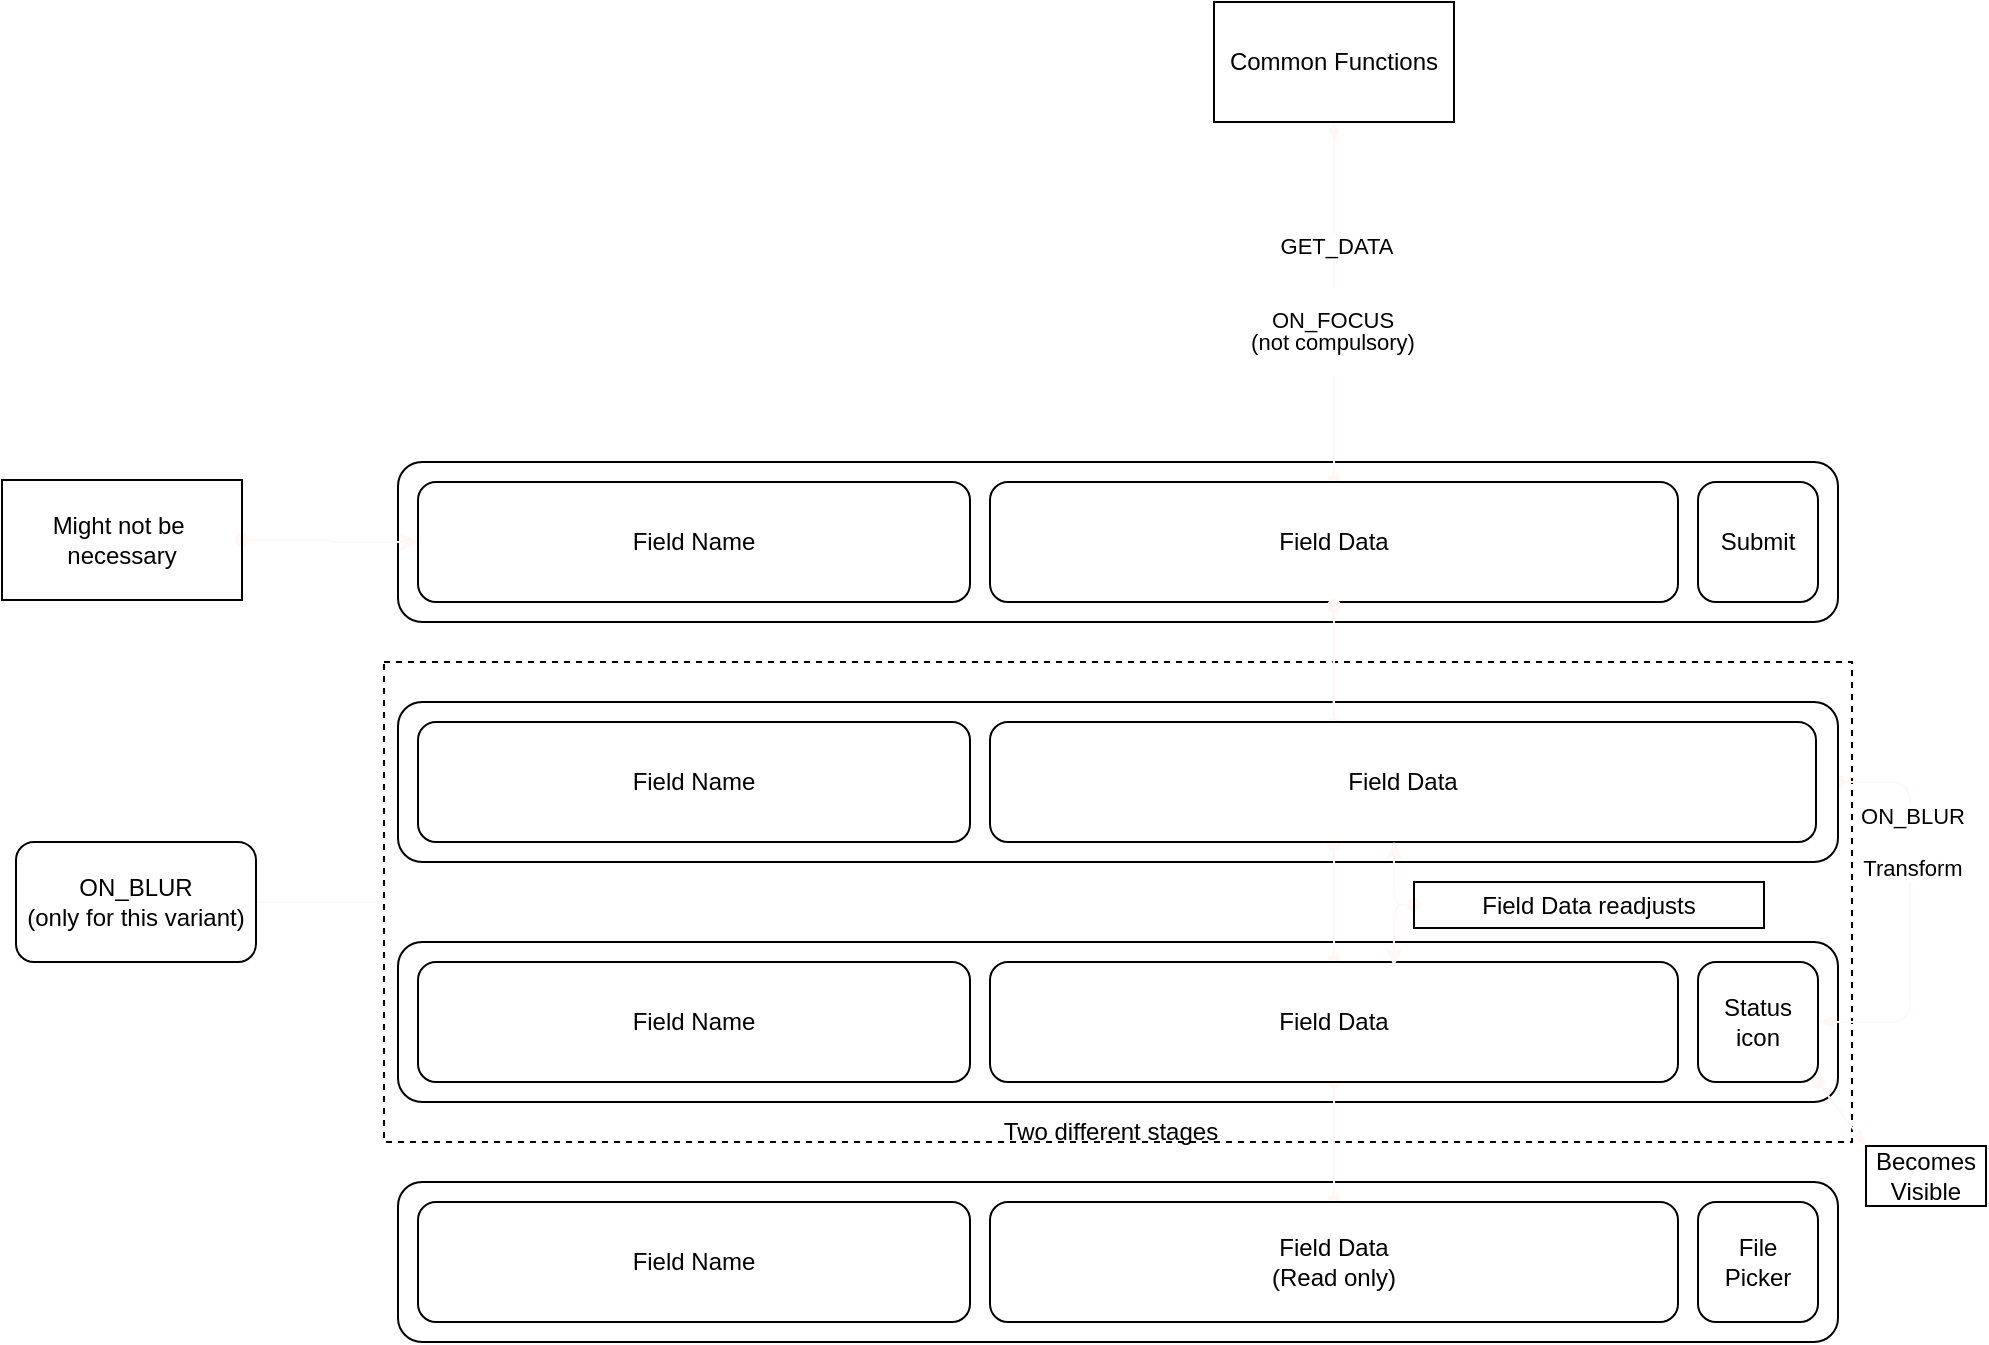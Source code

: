 <mxfile>
    <diagram id="rkbO33XDkDLZZNYWl8fv" name="Page-1">
        <mxGraphModel dx="1469" dy="356" grid="1" gridSize="1" guides="1" tooltips="1" connect="1" arrows="1" fold="1" page="1" pageScale="1" pageWidth="827" pageHeight="1169" math="0" shadow="0">
            <root>
                <mxCell id="0"/>
                <mxCell id="1" parent="0"/>
                <mxCell id="43" value="" style="rounded=0;whiteSpace=wrap;html=1;shadow=0;glass=0;sketch=0;dashed=1;fillColor=none;" vertex="1" parent="1">
                    <mxGeometry x="47" y="700" width="734" height="240" as="geometry"/>
                </mxCell>
                <mxCell id="12" value="" style="rounded=1;whiteSpace=wrap;html=1;" vertex="1" parent="1">
                    <mxGeometry x="54" y="840" width="720" height="80" as="geometry"/>
                </mxCell>
                <mxCell id="39" style="rounded=1;html=1;exitX=1;exitY=1;exitDx=0;exitDy=0;strokeColor=#fdf7f7;startArrow=oval;startFill=1;endArrow=blockThin;endFill=1;elbow=vertical;entryX=0;entryY=0;entryDx=0;entryDy=0;" edge="1" parent="1" source="15" target="40">
                    <mxGeometry relative="1" as="geometry">
                        <mxPoint x="820" y="950" as="targetPoint"/>
                    </mxGeometry>
                </mxCell>
                <mxCell id="35" style="edgeStyle=orthogonalEdgeStyle;rounded=1;html=1;exitX=1;exitY=0.5;exitDx=0;exitDy=0;strokeColor=#fdf7f7;startArrow=oval;startFill=1;endArrow=blockThin;endFill=1;elbow=vertical;" edge="1" parent="1" source="25" target="15">
                    <mxGeometry relative="1" as="geometry">
                        <mxPoint x="780" y="890" as="targetPoint"/>
                        <Array as="points">
                            <mxPoint x="810" y="760"/>
                            <mxPoint x="810" y="880"/>
                        </Array>
                    </mxGeometry>
                </mxCell>
                <mxCell id="37" value="ON_BLUR&lt;br&gt;&lt;br&gt;Transform" style="edgeLabel;html=1;align=center;verticalAlign=middle;resizable=0;points=[];" vertex="1" connectable="0" parent="35">
                    <mxGeometry x="0.128" y="1" relative="1" as="geometry">
                        <mxPoint y="-48" as="offset"/>
                    </mxGeometry>
                </mxCell>
                <mxCell id="25" value="" style="rounded=1;whiteSpace=wrap;html=1;" vertex="1" parent="1">
                    <mxGeometry x="54" y="720" width="720" height="80" as="geometry"/>
                </mxCell>
                <mxCell id="16" value="" style="rounded=1;whiteSpace=wrap;html=1;" vertex="1" parent="1">
                    <mxGeometry x="54" y="960" width="720" height="80" as="geometry"/>
                </mxCell>
                <mxCell id="38" style="edgeStyle=orthogonalEdgeStyle;rounded=1;html=1;exitX=1;exitY=0.5;exitDx=0;exitDy=0;strokeColor=#fdf7f7;startArrow=oval;startFill=1;endArrow=diamondThin;endFill=1;elbow=vertical;" edge="1" parent="1" source="12">
                    <mxGeometry relative="1" as="geometry">
                        <mxPoint x="774.083" y="880.167" as="targetPoint"/>
                    </mxGeometry>
                </mxCell>
                <mxCell id="2" value="" style="rounded=1;whiteSpace=wrap;html=1;" vertex="1" parent="1">
                    <mxGeometry x="54" y="600" width="720" height="80" as="geometry"/>
                </mxCell>
                <mxCell id="49" style="edgeStyle=orthogonalEdgeStyle;rounded=1;html=1;strokeColor=#fdf7f7;startArrow=classic;startFill=1;endArrow=oval;endFill=1;elbow=vertical;entryX=1;entryY=0.5;entryDx=0;entryDy=0;" edge="1" parent="1" source="3" target="50">
                    <mxGeometry relative="1" as="geometry">
                        <mxPoint x="-136" y="640" as="targetPoint"/>
                    </mxGeometry>
                </mxCell>
                <mxCell id="3" value="Field Name" style="rounded=1;whiteSpace=wrap;html=1;" vertex="1" parent="1">
                    <mxGeometry x="64" y="610" width="276" height="60" as="geometry"/>
                </mxCell>
                <mxCell id="10" style="edgeStyle=orthogonalEdgeStyle;html=1;endArrow=diamondThin;endFill=1;elbow=vertical;startArrow=none;startFill=0;rounded=1;strokeColor=#fdf7f7;" edge="1" parent="1" source="18" target="11">
                    <mxGeometry relative="1" as="geometry">
                        <mxPoint x="520" y="470" as="targetPoint"/>
                        <mxPoint x="570" y="380" as="sourcePoint"/>
                        <Array as="points"/>
                    </mxGeometry>
                </mxCell>
                <mxCell id="23" style="edgeStyle=orthogonalEdgeStyle;rounded=1;html=1;strokeColor=#fdf7f7;startArrow=oval;startFill=1;endArrow=classic;endFill=1;elbow=vertical;" edge="1" parent="1" source="4">
                    <mxGeometry relative="1" as="geometry">
                        <mxPoint x="522.0" y="530" as="sourcePoint"/>
                        <mxPoint x="522" y="400" as="targetPoint"/>
                        <Array as="points"/>
                    </mxGeometry>
                </mxCell>
                <mxCell id="32" value="&lt;p style=&quot;line-height: 100%;&quot;&gt;ON_FOCUS&lt;br&gt;(not compulsory)&lt;/p&gt;" style="edgeLabel;html=1;align=center;verticalAlign=middle;resizable=0;points=[];horizontal=1;" vertex="1" connectable="0" parent="23">
                    <mxGeometry x="-0.505" y="-1" relative="1" as="geometry">
                        <mxPoint x="-2" y="-24" as="offset"/>
                    </mxGeometry>
                </mxCell>
                <mxCell id="33" value="GET_DATA" style="edgeLabel;html=1;align=center;verticalAlign=middle;resizable=0;points=[];" vertex="1" connectable="0" parent="23">
                    <mxGeometry x="-0.202" y="2" relative="1" as="geometry">
                        <mxPoint x="3" y="-34" as="offset"/>
                    </mxGeometry>
                </mxCell>
                <mxCell id="4" value="Field Data" style="rounded=1;whiteSpace=wrap;html=1;" vertex="1" parent="1">
                    <mxGeometry x="350" y="610" width="344" height="60" as="geometry"/>
                </mxCell>
                <mxCell id="5" value="Submit" style="rounded=1;whiteSpace=wrap;html=1;" vertex="1" parent="1">
                    <mxGeometry x="704" y="610" width="60" height="60" as="geometry"/>
                </mxCell>
                <mxCell id="11" value="Common Functions" style="rounded=0;whiteSpace=wrap;html=1;" vertex="1" parent="1">
                    <mxGeometry x="462" y="370" width="120" height="60" as="geometry"/>
                </mxCell>
                <mxCell id="13" value="Field Name" style="rounded=1;whiteSpace=wrap;html=1;" vertex="1" parent="1">
                    <mxGeometry x="64" y="850" width="276" height="60" as="geometry"/>
                </mxCell>
                <mxCell id="21" style="edgeStyle=orthogonalEdgeStyle;rounded=1;html=1;exitX=0.5;exitY=1;exitDx=0;exitDy=0;strokeColor=#fdf7f7;startArrow=oval;startFill=1;endArrow=oval;endFill=1;elbow=vertical;" edge="1" parent="1" source="14" target="18">
                    <mxGeometry relative="1" as="geometry"/>
                </mxCell>
                <mxCell id="22" style="edgeStyle=orthogonalEdgeStyle;rounded=1;html=1;exitX=0.5;exitY=0;exitDx=0;exitDy=0;strokeColor=#fdf7f7;startArrow=oval;startFill=1;endArrow=oval;endFill=1;elbow=vertical;" edge="1" parent="1" source="14">
                    <mxGeometry relative="1" as="geometry">
                        <mxPoint x="522" y="791" as="targetPoint"/>
                    </mxGeometry>
                </mxCell>
                <mxCell id="14" value="Field Data" style="rounded=1;whiteSpace=wrap;html=1;" vertex="1" parent="1">
                    <mxGeometry x="350" y="850" width="344" height="60" as="geometry"/>
                </mxCell>
                <mxCell id="15" value="Status&lt;br&gt;icon" style="rounded=1;whiteSpace=wrap;html=1;" vertex="1" parent="1">
                    <mxGeometry x="704" y="850" width="60" height="60" as="geometry"/>
                </mxCell>
                <mxCell id="17" value="Field Name" style="rounded=1;whiteSpace=wrap;html=1;" vertex="1" parent="1">
                    <mxGeometry x="64" y="970" width="276" height="60" as="geometry"/>
                </mxCell>
                <mxCell id="18" value="Field Data&lt;br&gt;(Read only)" style="rounded=1;whiteSpace=wrap;html=1;" vertex="1" parent="1">
                    <mxGeometry x="350" y="970" width="344" height="60" as="geometry"/>
                </mxCell>
                <mxCell id="19" value="File&lt;br&gt;Picker" style="rounded=1;whiteSpace=wrap;html=1;" vertex="1" parent="1">
                    <mxGeometry x="704" y="970" width="60" height="60" as="geometry"/>
                </mxCell>
                <mxCell id="26" value="Field Name" style="rounded=1;whiteSpace=wrap;html=1;" vertex="1" parent="1">
                    <mxGeometry x="64" y="730" width="276" height="60" as="geometry"/>
                </mxCell>
                <mxCell id="29" style="edgeStyle=orthogonalEdgeStyle;rounded=1;html=1;exitX=0.416;exitY=0.021;exitDx=0;exitDy=0;strokeColor=#fdf7f7;startArrow=oval;startFill=1;endArrow=oval;endFill=1;elbow=vertical;exitPerimeter=0;" edge="1" parent="1" source="27">
                    <mxGeometry relative="1" as="geometry">
                        <mxPoint x="522" y="672" as="targetPoint"/>
                    </mxGeometry>
                </mxCell>
                <mxCell id="27" value="Field Data" style="rounded=1;whiteSpace=wrap;html=1;" vertex="1" parent="1">
                    <mxGeometry x="350" y="730" width="413" height="60" as="geometry"/>
                </mxCell>
                <mxCell id="40" value="Becomes&lt;br&gt;Visible" style="rounded=0;whiteSpace=wrap;html=1;glass=0;shadow=0;" vertex="1" parent="1">
                    <mxGeometry x="788" y="942" width="60" height="30" as="geometry"/>
                </mxCell>
                <mxCell id="44" value="&lt;span style=&quot;&quot;&gt;Two different stages&lt;/span&gt;" style="text;html=1;align=center;verticalAlign=middle;resizable=0;points=[];autosize=1;strokeColor=none;fillColor=none;" vertex="1" parent="1">
                    <mxGeometry x="345" y="920" width="130" height="30" as="geometry"/>
                </mxCell>
                <mxCell id="48" value="" style="edgeStyle=orthogonalEdgeStyle;rounded=1;html=1;exitX=0;exitY=0.5;exitDx=0;exitDy=0;strokeColor=#fdf7f7;startArrow=none;startFill=0;endArrow=none;endFill=1;elbow=vertical;" edge="1" parent="1" source="43" target="47">
                    <mxGeometry relative="1" as="geometry">
                        <mxPoint x="-82" y="820" as="targetPoint"/>
                        <mxPoint x="47" y="820" as="sourcePoint"/>
                    </mxGeometry>
                </mxCell>
                <mxCell id="47" value="ON_BLUR&lt;br&gt;(only for this variant)" style="rounded=1;whiteSpace=wrap;html=1;shadow=0;glass=0;sketch=0;fillColor=none;" vertex="1" parent="1">
                    <mxGeometry x="-137" y="790" width="120" height="60" as="geometry"/>
                </mxCell>
                <mxCell id="50" value="Might not be&amp;nbsp;&lt;br&gt;necessary" style="rounded=0;whiteSpace=wrap;html=1;shadow=0;glass=0;sketch=0;fillColor=none;" vertex="1" parent="1">
                    <mxGeometry x="-144" y="609" width="120" height="60" as="geometry"/>
                </mxCell>
                <mxCell id="52" style="edgeStyle=orthogonalEdgeStyle;rounded=1;html=1;exitX=0;exitY=0.5;exitDx=0;exitDy=0;strokeColor=#fdf7f7;startArrow=oval;startFill=1;endArrow=classic;endFill=1;elbow=vertical;" edge="1" parent="1" source="51" target="27">
                    <mxGeometry relative="1" as="geometry">
                        <Array as="points">
                            <mxPoint x="552" y="821"/>
                        </Array>
                    </mxGeometry>
                </mxCell>
                <mxCell id="53" style="edgeStyle=orthogonalEdgeStyle;rounded=1;html=1;exitX=0;exitY=0.5;exitDx=0;exitDy=0;strokeColor=#fdf7f7;startArrow=oval;startFill=1;endArrow=classic;endFill=1;elbow=vertical;" edge="1" parent="1" source="51">
                    <mxGeometry relative="1" as="geometry">
                        <mxPoint x="552" y="852" as="targetPoint"/>
                    </mxGeometry>
                </mxCell>
                <mxCell id="51" value="Field Data readjusts" style="rounded=0;whiteSpace=wrap;html=1;shadow=0;glass=0;sketch=0;fillColor=none;" vertex="1" parent="1">
                    <mxGeometry x="562" y="810" width="175" height="23" as="geometry"/>
                </mxCell>
            </root>
        </mxGraphModel>
    </diagram>
</mxfile>